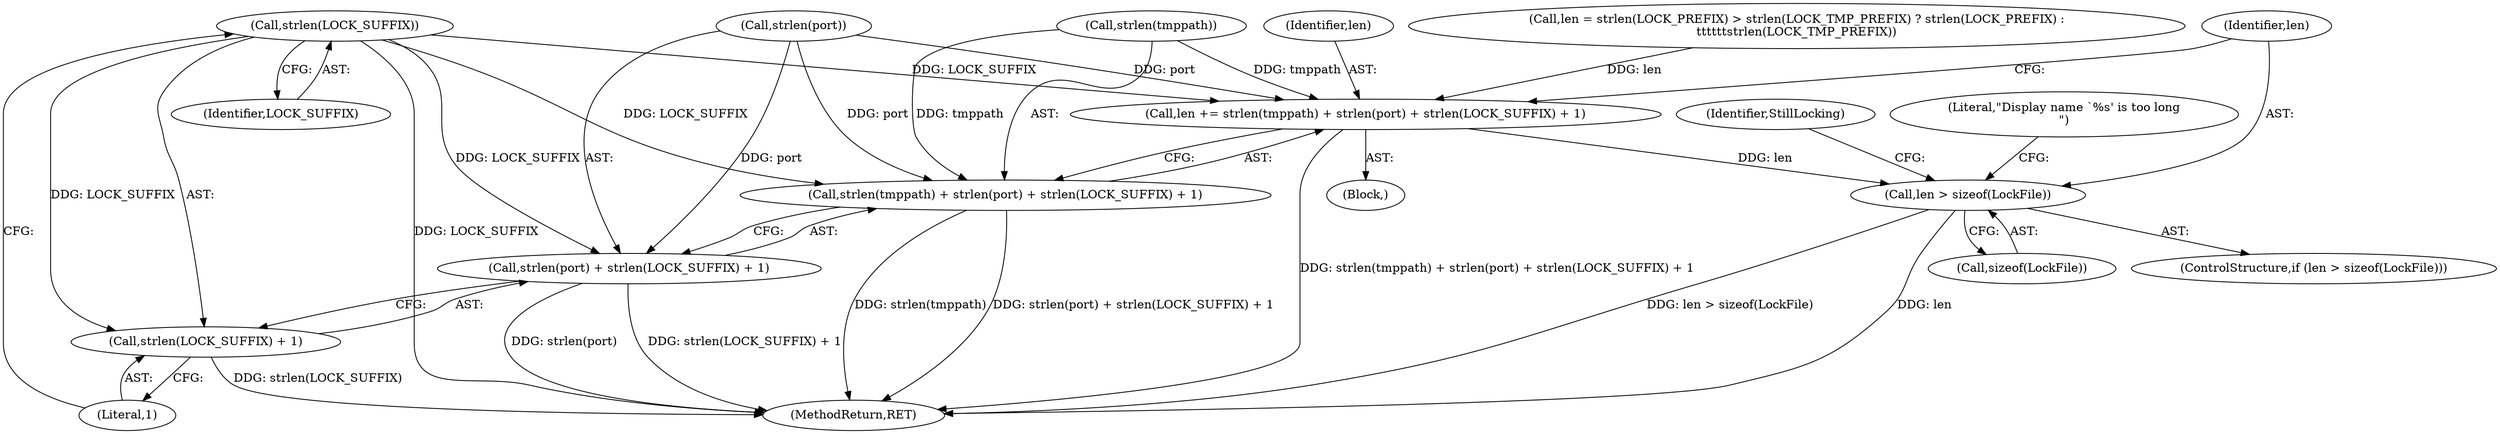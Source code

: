 digraph "0_xserver_6ba44b91e37622ef8c146d8f2ac92d708a18ed34@API" {
"1000157" [label="(Call,strlen(LOCK_SUFFIX))"];
"1000148" [label="(Call,len += strlen(tmppath) + strlen(port) + strlen(LOCK_SUFFIX) + 1)"];
"1000161" [label="(Call,len > sizeof(LockFile))"];
"1000150" [label="(Call,strlen(tmppath) + strlen(port) + strlen(LOCK_SUFFIX) + 1)"];
"1000153" [label="(Call,strlen(port) + strlen(LOCK_SUFFIX) + 1)"];
"1000156" [label="(Call,strlen(LOCK_SUFFIX) + 1)"];
"1000160" [label="(ControlStructure,if (len > sizeof(LockFile)))"];
"1000166" [label="(Literal,\"Display name `%s' is too long\n\")"];
"1000153" [label="(Call,strlen(port) + strlen(LOCK_SUFFIX) + 1)"];
"1000159" [label="(Literal,1)"];
"1000157" [label="(Call,strlen(LOCK_SUFFIX))"];
"1000151" [label="(Call,strlen(tmppath))"];
"1000390" [label="(MethodReturn,RET)"];
"1000169" [label="(Identifier,StillLocking)"];
"1000149" [label="(Identifier,len)"];
"1000148" [label="(Call,len += strlen(tmppath) + strlen(port) + strlen(LOCK_SUFFIX) + 1)"];
"1000150" [label="(Call,strlen(tmppath) + strlen(port) + strlen(LOCK_SUFFIX) + 1)"];
"1000136" [label="(Call,len = strlen(LOCK_PREFIX) > strlen(LOCK_TMP_PREFIX) ? strlen(LOCK_PREFIX) :\n\t\t\t\t\t\tstrlen(LOCK_TMP_PREFIX))"];
"1000156" [label="(Call,strlen(LOCK_SUFFIX) + 1)"];
"1000158" [label="(Identifier,LOCK_SUFFIX)"];
"1000111" [label="(Block,)"];
"1000163" [label="(Call,sizeof(LockFile))"];
"1000161" [label="(Call,len > sizeof(LockFile))"];
"1000154" [label="(Call,strlen(port))"];
"1000162" [label="(Identifier,len)"];
"1000157" -> "1000156"  [label="AST: "];
"1000157" -> "1000158"  [label="CFG: "];
"1000158" -> "1000157"  [label="AST: "];
"1000159" -> "1000157"  [label="CFG: "];
"1000157" -> "1000390"  [label="DDG: LOCK_SUFFIX"];
"1000157" -> "1000148"  [label="DDG: LOCK_SUFFIX"];
"1000157" -> "1000150"  [label="DDG: LOCK_SUFFIX"];
"1000157" -> "1000153"  [label="DDG: LOCK_SUFFIX"];
"1000157" -> "1000156"  [label="DDG: LOCK_SUFFIX"];
"1000148" -> "1000111"  [label="AST: "];
"1000148" -> "1000150"  [label="CFG: "];
"1000149" -> "1000148"  [label="AST: "];
"1000150" -> "1000148"  [label="AST: "];
"1000162" -> "1000148"  [label="CFG: "];
"1000148" -> "1000390"  [label="DDG: strlen(tmppath) + strlen(port) + strlen(LOCK_SUFFIX) + 1"];
"1000151" -> "1000148"  [label="DDG: tmppath"];
"1000154" -> "1000148"  [label="DDG: port"];
"1000136" -> "1000148"  [label="DDG: len"];
"1000148" -> "1000161"  [label="DDG: len"];
"1000161" -> "1000160"  [label="AST: "];
"1000161" -> "1000163"  [label="CFG: "];
"1000162" -> "1000161"  [label="AST: "];
"1000163" -> "1000161"  [label="AST: "];
"1000166" -> "1000161"  [label="CFG: "];
"1000169" -> "1000161"  [label="CFG: "];
"1000161" -> "1000390"  [label="DDG: len"];
"1000161" -> "1000390"  [label="DDG: len > sizeof(LockFile)"];
"1000150" -> "1000153"  [label="CFG: "];
"1000151" -> "1000150"  [label="AST: "];
"1000153" -> "1000150"  [label="AST: "];
"1000150" -> "1000390"  [label="DDG: strlen(tmppath)"];
"1000150" -> "1000390"  [label="DDG: strlen(port) + strlen(LOCK_SUFFIX) + 1"];
"1000151" -> "1000150"  [label="DDG: tmppath"];
"1000154" -> "1000150"  [label="DDG: port"];
"1000153" -> "1000156"  [label="CFG: "];
"1000154" -> "1000153"  [label="AST: "];
"1000156" -> "1000153"  [label="AST: "];
"1000153" -> "1000390"  [label="DDG: strlen(port)"];
"1000153" -> "1000390"  [label="DDG: strlen(LOCK_SUFFIX) + 1"];
"1000154" -> "1000153"  [label="DDG: port"];
"1000156" -> "1000159"  [label="CFG: "];
"1000159" -> "1000156"  [label="AST: "];
"1000156" -> "1000390"  [label="DDG: strlen(LOCK_SUFFIX)"];
}
